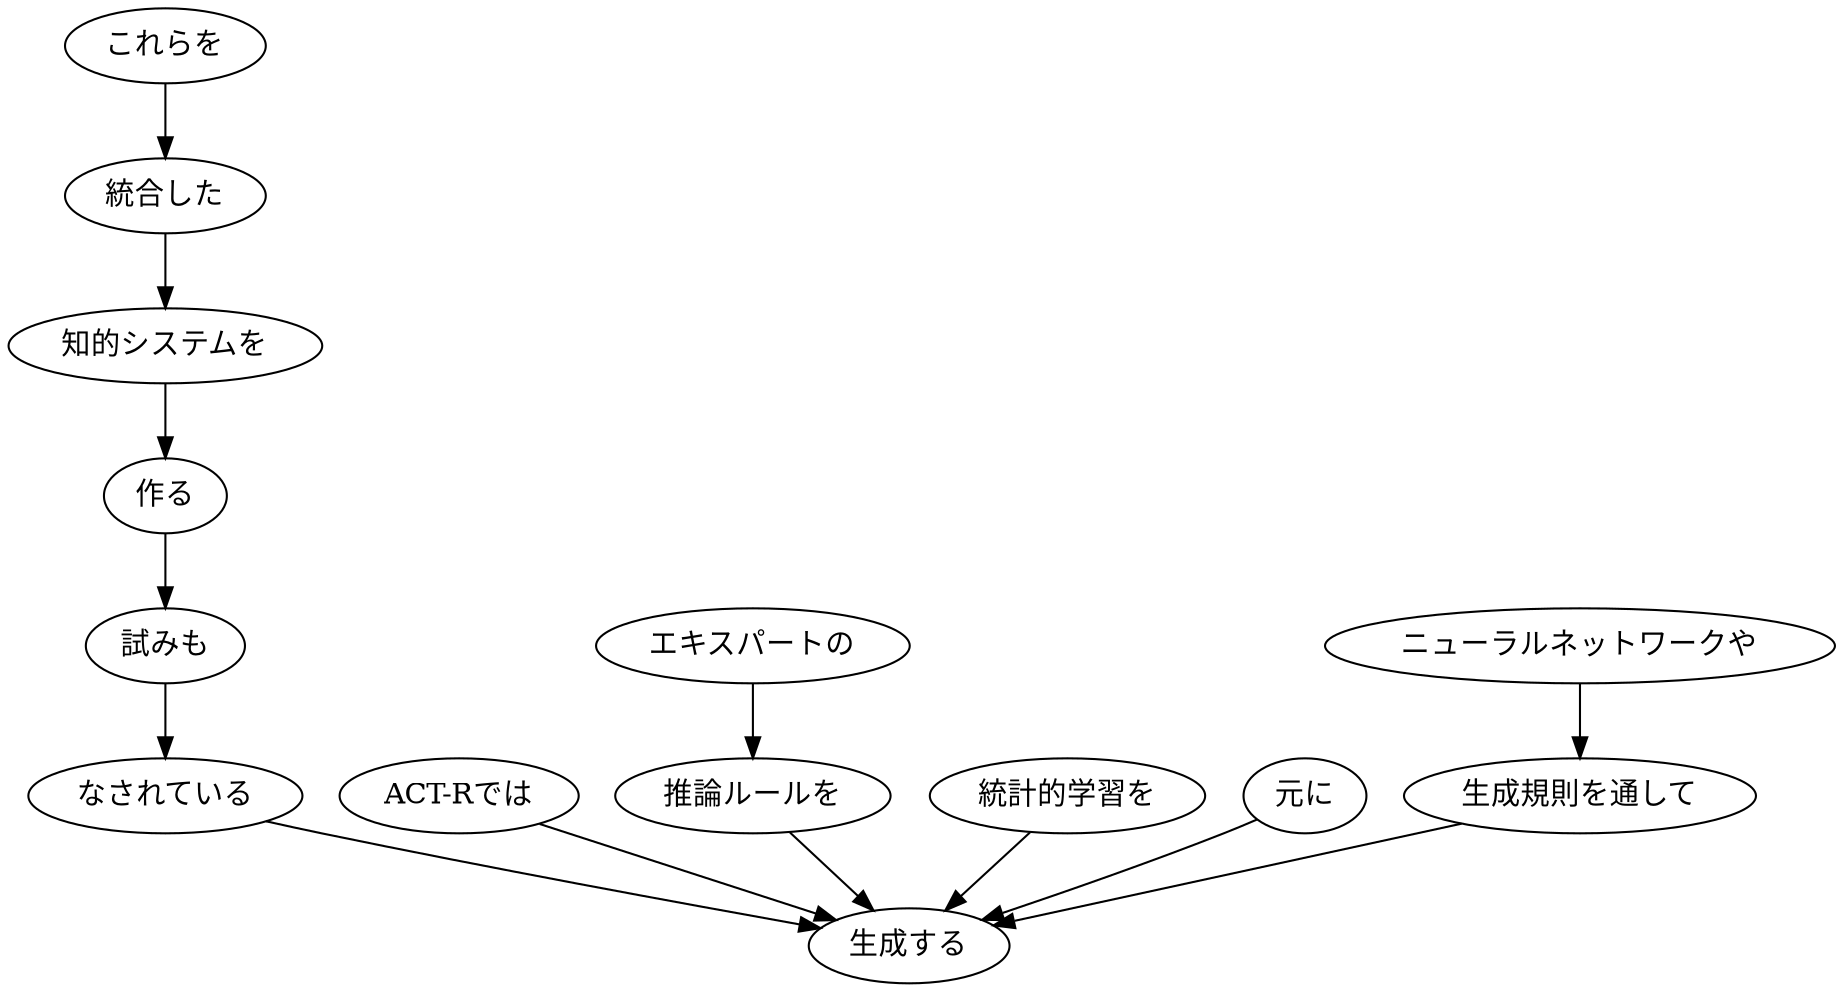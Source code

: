 // ans44
digraph {
	0 [label="これらを"]
	1 [label="統合した"]
	0 -> 1
	1 [label="統合した"]
	2 [label="知的システムを"]
	1 -> 2
	2 [label="知的システムを"]
	3 [label="作る"]
	2 -> 3
	3 [label="作る"]
	4 [label="試みも"]
	3 -> 4
	4 [label="試みも"]
	5 [label="なされている"]
	4 -> 5
	5 [label="なされている"]
	13 [label="生成する"]
	5 -> 13
	6 [label="ACT-Rでは"]
	13 [label="生成する"]
	6 -> 13
	7 [label="エキスパートの"]
	8 [label="推論ルールを"]
	7 -> 8
	8 [label="推論ルールを"]
	13 [label="生成する"]
	8 -> 13
	9 [label="統計的学習を"]
	13 [label="生成する"]
	9 -> 13
	10 [label="元に"]
	13 [label="生成する"]
	10 -> 13
	11 [label="ニューラルネットワークや"]
	12 [label="生成規則を通して"]
	11 -> 12
	12 [label="生成規則を通して"]
	13 [label="生成する"]
	12 -> 13
}
